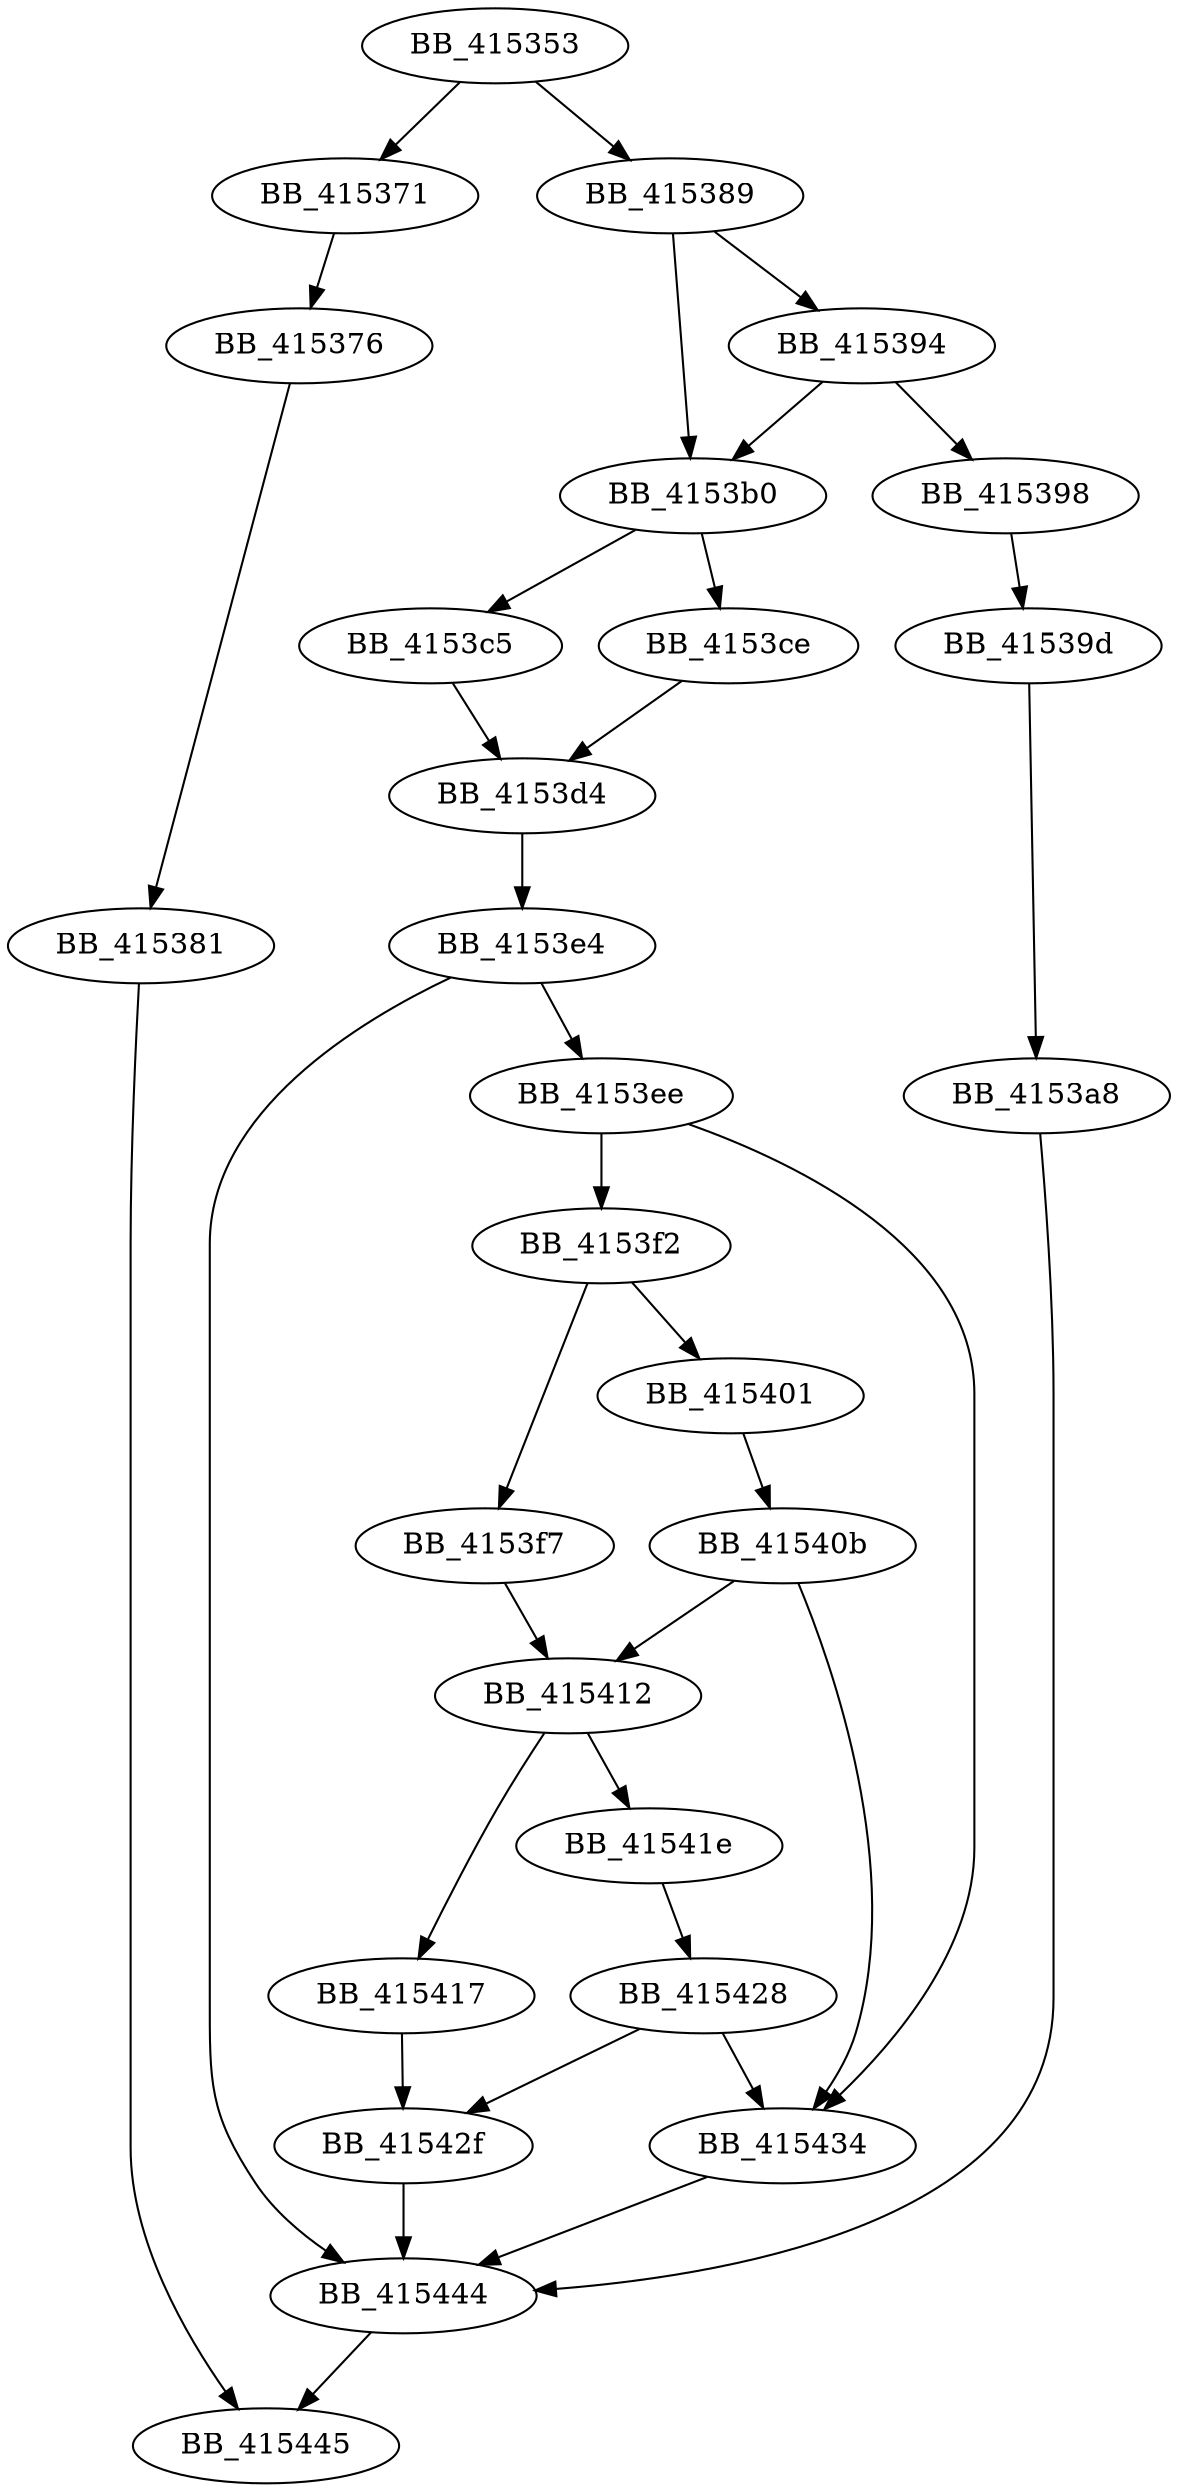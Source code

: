 DiGraph __vswprintf_helper{
BB_415353->BB_415371
BB_415353->BB_415389
BB_415371->BB_415376
BB_415376->BB_415381
BB_415381->BB_415445
BB_415389->BB_415394
BB_415389->BB_4153b0
BB_415394->BB_415398
BB_415394->BB_4153b0
BB_415398->BB_41539d
BB_41539d->BB_4153a8
BB_4153a8->BB_415444
BB_4153b0->BB_4153c5
BB_4153b0->BB_4153ce
BB_4153c5->BB_4153d4
BB_4153ce->BB_4153d4
BB_4153d4->BB_4153e4
BB_4153e4->BB_4153ee
BB_4153e4->BB_415444
BB_4153ee->BB_4153f2
BB_4153ee->BB_415434
BB_4153f2->BB_4153f7
BB_4153f2->BB_415401
BB_4153f7->BB_415412
BB_415401->BB_41540b
BB_41540b->BB_415412
BB_41540b->BB_415434
BB_415412->BB_415417
BB_415412->BB_41541e
BB_415417->BB_41542f
BB_41541e->BB_415428
BB_415428->BB_41542f
BB_415428->BB_415434
BB_41542f->BB_415444
BB_415434->BB_415444
BB_415444->BB_415445
}
